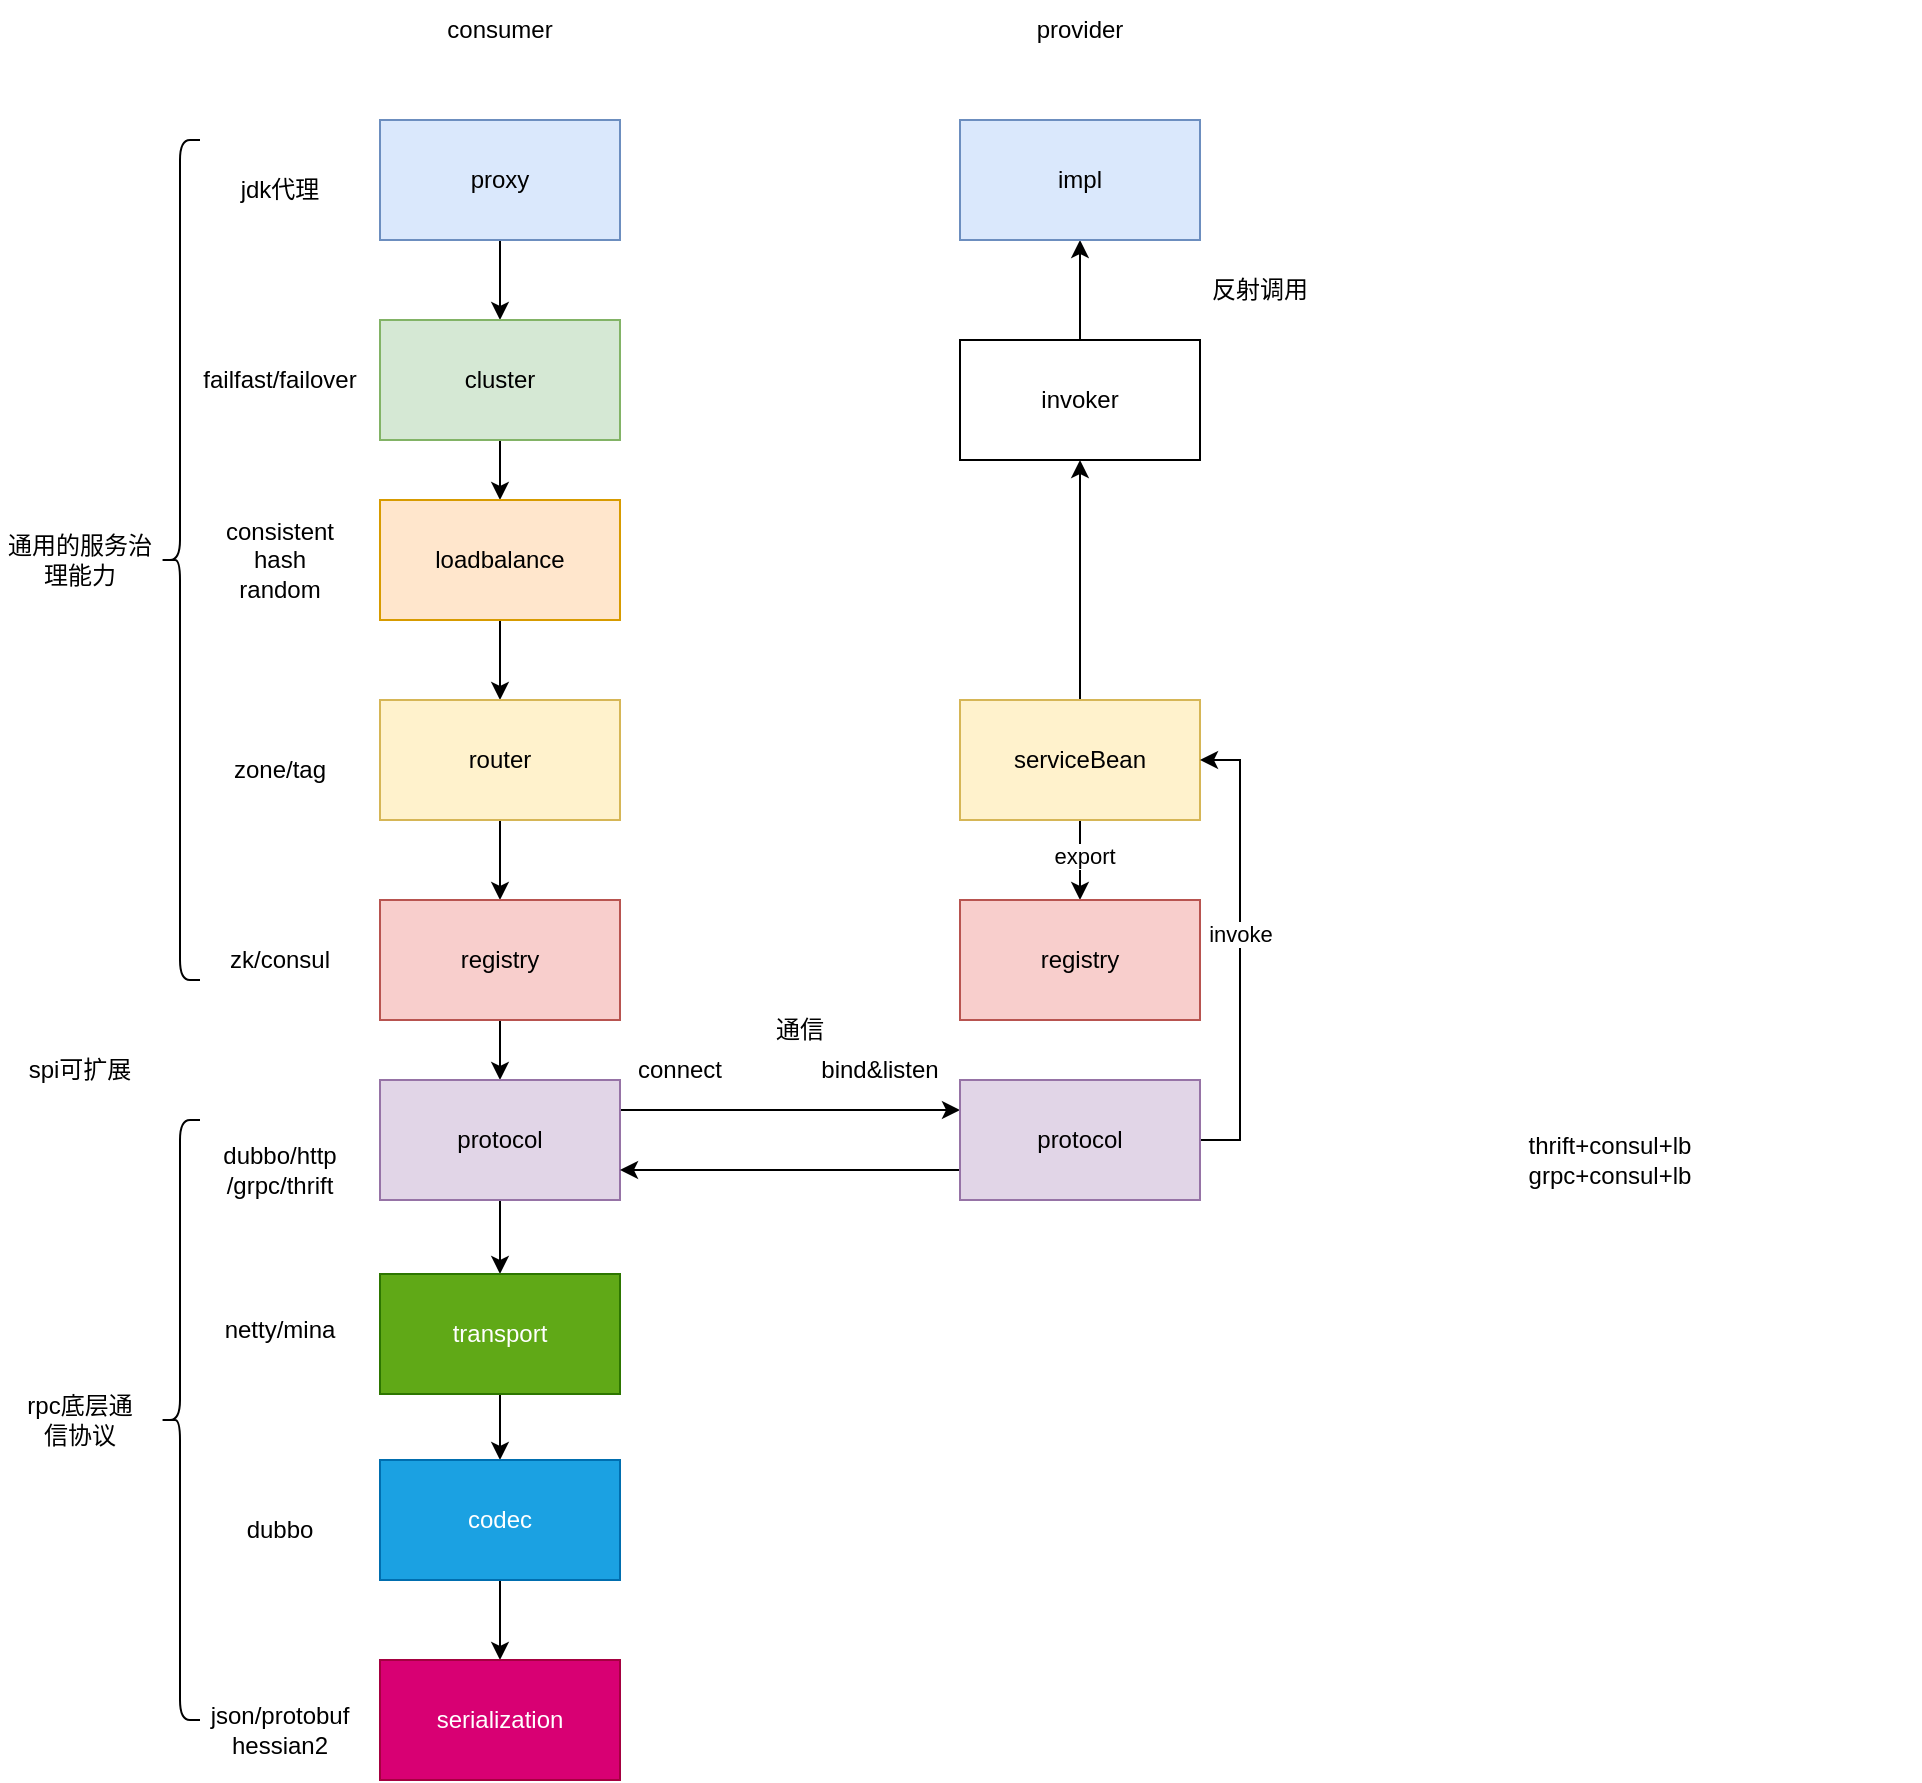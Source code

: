 <mxfile version="15.9.4" type="github">
  <diagram id="TOsBkc5VAkfpkp07XHcW" name="第 1 页">
    <mxGraphModel dx="1220" dy="757" grid="1" gridSize="10" guides="1" tooltips="1" connect="1" arrows="1" fold="1" page="1" pageScale="1" pageWidth="1169" pageHeight="1654" math="0" shadow="0">
      <root>
        <mxCell id="0" />
        <mxCell id="1" parent="0" />
        <mxCell id="AijJYhr8-TxMSNbwuzkQ-3" value="" style="edgeStyle=orthogonalEdgeStyle;rounded=0;orthogonalLoop=1;jettySize=auto;html=1;" edge="1" parent="1" source="AijJYhr8-TxMSNbwuzkQ-1" target="AijJYhr8-TxMSNbwuzkQ-2">
          <mxGeometry relative="1" as="geometry" />
        </mxCell>
        <mxCell id="AijJYhr8-TxMSNbwuzkQ-1" value="proxy" style="rounded=0;whiteSpace=wrap;html=1;fillColor=#dae8fc;strokeColor=#6c8ebf;" vertex="1" parent="1">
          <mxGeometry x="220" y="220" width="120" height="60" as="geometry" />
        </mxCell>
        <mxCell id="AijJYhr8-TxMSNbwuzkQ-5" value="" style="edgeStyle=orthogonalEdgeStyle;rounded=0;orthogonalLoop=1;jettySize=auto;html=1;" edge="1" parent="1" source="AijJYhr8-TxMSNbwuzkQ-2" target="AijJYhr8-TxMSNbwuzkQ-4">
          <mxGeometry relative="1" as="geometry" />
        </mxCell>
        <mxCell id="AijJYhr8-TxMSNbwuzkQ-2" value="cluster" style="rounded=0;whiteSpace=wrap;html=1;fillColor=#d5e8d4;strokeColor=#82b366;" vertex="1" parent="1">
          <mxGeometry x="220" y="320" width="120" height="60" as="geometry" />
        </mxCell>
        <mxCell id="AijJYhr8-TxMSNbwuzkQ-7" value="" style="edgeStyle=orthogonalEdgeStyle;rounded=0;orthogonalLoop=1;jettySize=auto;html=1;" edge="1" parent="1" source="AijJYhr8-TxMSNbwuzkQ-4" target="AijJYhr8-TxMSNbwuzkQ-6">
          <mxGeometry relative="1" as="geometry" />
        </mxCell>
        <mxCell id="AijJYhr8-TxMSNbwuzkQ-4" value="loadbalance" style="rounded=0;whiteSpace=wrap;html=1;fillColor=#ffe6cc;strokeColor=#d79b00;" vertex="1" parent="1">
          <mxGeometry x="220" y="410" width="120" height="60" as="geometry" />
        </mxCell>
        <mxCell id="AijJYhr8-TxMSNbwuzkQ-9" value="" style="edgeStyle=orthogonalEdgeStyle;rounded=0;orthogonalLoop=1;jettySize=auto;html=1;" edge="1" parent="1" source="AijJYhr8-TxMSNbwuzkQ-6" target="AijJYhr8-TxMSNbwuzkQ-8">
          <mxGeometry relative="1" as="geometry" />
        </mxCell>
        <mxCell id="AijJYhr8-TxMSNbwuzkQ-6" value="router" style="rounded=0;whiteSpace=wrap;html=1;fillColor=#fff2cc;strokeColor=#d6b656;" vertex="1" parent="1">
          <mxGeometry x="220" y="510" width="120" height="60" as="geometry" />
        </mxCell>
        <mxCell id="AijJYhr8-TxMSNbwuzkQ-11" value="" style="edgeStyle=orthogonalEdgeStyle;rounded=0;orthogonalLoop=1;jettySize=auto;html=1;" edge="1" parent="1" source="AijJYhr8-TxMSNbwuzkQ-8" target="AijJYhr8-TxMSNbwuzkQ-10">
          <mxGeometry relative="1" as="geometry" />
        </mxCell>
        <mxCell id="AijJYhr8-TxMSNbwuzkQ-8" value="registry" style="rounded=0;whiteSpace=wrap;html=1;fillColor=#f8cecc;strokeColor=#b85450;" vertex="1" parent="1">
          <mxGeometry x="220" y="610" width="120" height="60" as="geometry" />
        </mxCell>
        <mxCell id="AijJYhr8-TxMSNbwuzkQ-13" value="" style="edgeStyle=orthogonalEdgeStyle;rounded=0;orthogonalLoop=1;jettySize=auto;html=1;" edge="1" parent="1" source="AijJYhr8-TxMSNbwuzkQ-10" target="AijJYhr8-TxMSNbwuzkQ-12">
          <mxGeometry relative="1" as="geometry" />
        </mxCell>
        <mxCell id="AijJYhr8-TxMSNbwuzkQ-39" style="edgeStyle=orthogonalEdgeStyle;rounded=0;orthogonalLoop=1;jettySize=auto;html=1;entryX=0;entryY=0.25;entryDx=0;entryDy=0;" edge="1" parent="1" source="AijJYhr8-TxMSNbwuzkQ-10" target="AijJYhr8-TxMSNbwuzkQ-38">
          <mxGeometry relative="1" as="geometry">
            <Array as="points">
              <mxPoint x="380" y="715" />
              <mxPoint x="380" y="715" />
            </Array>
          </mxGeometry>
        </mxCell>
        <mxCell id="AijJYhr8-TxMSNbwuzkQ-10" value="protocol" style="rounded=0;whiteSpace=wrap;html=1;fillColor=#e1d5e7;strokeColor=#9673a6;" vertex="1" parent="1">
          <mxGeometry x="220" y="700" width="120" height="60" as="geometry" />
        </mxCell>
        <mxCell id="AijJYhr8-TxMSNbwuzkQ-15" value="" style="edgeStyle=orthogonalEdgeStyle;rounded=0;orthogonalLoop=1;jettySize=auto;html=1;" edge="1" parent="1" source="AijJYhr8-TxMSNbwuzkQ-12" target="AijJYhr8-TxMSNbwuzkQ-14">
          <mxGeometry relative="1" as="geometry" />
        </mxCell>
        <mxCell id="AijJYhr8-TxMSNbwuzkQ-12" value="transport" style="rounded=0;whiteSpace=wrap;html=1;fillColor=#60a917;fontColor=#ffffff;strokeColor=#2D7600;" vertex="1" parent="1">
          <mxGeometry x="220" y="797" width="120" height="60" as="geometry" />
        </mxCell>
        <mxCell id="AijJYhr8-TxMSNbwuzkQ-17" value="" style="edgeStyle=orthogonalEdgeStyle;rounded=0;orthogonalLoop=1;jettySize=auto;html=1;" edge="1" parent="1" source="AijJYhr8-TxMSNbwuzkQ-14" target="AijJYhr8-TxMSNbwuzkQ-16">
          <mxGeometry relative="1" as="geometry" />
        </mxCell>
        <mxCell id="AijJYhr8-TxMSNbwuzkQ-14" value="codec" style="rounded=0;whiteSpace=wrap;html=1;fillColor=#1ba1e2;fontColor=#ffffff;strokeColor=#006EAF;" vertex="1" parent="1">
          <mxGeometry x="220" y="890" width="120" height="60" as="geometry" />
        </mxCell>
        <mxCell id="AijJYhr8-TxMSNbwuzkQ-16" value="serialization" style="rounded=0;whiteSpace=wrap;html=1;fillColor=#d80073;fontColor=#ffffff;strokeColor=#A50040;" vertex="1" parent="1">
          <mxGeometry x="220" y="990" width="120" height="60" as="geometry" />
        </mxCell>
        <mxCell id="AijJYhr8-TxMSNbwuzkQ-18" value="" style="shape=curlyBracket;whiteSpace=wrap;html=1;rounded=1;" vertex="1" parent="1">
          <mxGeometry x="110" y="230" width="20" height="420" as="geometry" />
        </mxCell>
        <mxCell id="AijJYhr8-TxMSNbwuzkQ-19" value="通用的服务治理能力" style="text;html=1;strokeColor=none;fillColor=none;align=center;verticalAlign=middle;whiteSpace=wrap;rounded=0;" vertex="1" parent="1">
          <mxGeometry x="30" y="425" width="80" height="30" as="geometry" />
        </mxCell>
        <mxCell id="AijJYhr8-TxMSNbwuzkQ-20" value="" style="shape=curlyBracket;whiteSpace=wrap;html=1;rounded=1;" vertex="1" parent="1">
          <mxGeometry x="110" y="720" width="20" height="300" as="geometry" />
        </mxCell>
        <mxCell id="AijJYhr8-TxMSNbwuzkQ-21" value="rpc底层通信协议" style="text;html=1;strokeColor=none;fillColor=none;align=center;verticalAlign=middle;whiteSpace=wrap;rounded=0;" vertex="1" parent="1">
          <mxGeometry x="40" y="855" width="60" height="30" as="geometry" />
        </mxCell>
        <mxCell id="AijJYhr8-TxMSNbwuzkQ-22" value="failfast/failover" style="text;html=1;strokeColor=none;fillColor=none;align=center;verticalAlign=middle;whiteSpace=wrap;rounded=0;" vertex="1" parent="1">
          <mxGeometry x="140" y="335" width="60" height="30" as="geometry" />
        </mxCell>
        <mxCell id="AijJYhr8-TxMSNbwuzkQ-23" value="consistent hash&lt;br&gt;random" style="text;html=1;strokeColor=none;fillColor=none;align=center;verticalAlign=middle;whiteSpace=wrap;rounded=0;" vertex="1" parent="1">
          <mxGeometry x="140" y="425" width="60" height="30" as="geometry" />
        </mxCell>
        <mxCell id="AijJYhr8-TxMSNbwuzkQ-24" value="zone/tag" style="text;html=1;strokeColor=none;fillColor=none;align=center;verticalAlign=middle;whiteSpace=wrap;rounded=0;" vertex="1" parent="1">
          <mxGeometry x="140" y="530" width="60" height="30" as="geometry" />
        </mxCell>
        <mxCell id="AijJYhr8-TxMSNbwuzkQ-25" value="zk/consul" style="text;html=1;strokeColor=none;fillColor=none;align=center;verticalAlign=middle;whiteSpace=wrap;rounded=0;" vertex="1" parent="1">
          <mxGeometry x="140" y="625" width="60" height="30" as="geometry" />
        </mxCell>
        <mxCell id="AijJYhr8-TxMSNbwuzkQ-26" value="dubbo/http&lt;br&gt;/grpc/thrift" style="text;html=1;strokeColor=none;fillColor=none;align=center;verticalAlign=middle;whiteSpace=wrap;rounded=0;" vertex="1" parent="1">
          <mxGeometry x="140" y="730" width="60" height="30" as="geometry" />
        </mxCell>
        <mxCell id="AijJYhr8-TxMSNbwuzkQ-27" value="netty/mina" style="text;html=1;strokeColor=none;fillColor=none;align=center;verticalAlign=middle;whiteSpace=wrap;rounded=0;" vertex="1" parent="1">
          <mxGeometry x="140" y="810" width="60" height="30" as="geometry" />
        </mxCell>
        <mxCell id="AijJYhr8-TxMSNbwuzkQ-28" value="dubbo" style="text;html=1;strokeColor=none;fillColor=none;align=center;verticalAlign=middle;whiteSpace=wrap;rounded=0;" vertex="1" parent="1">
          <mxGeometry x="140" y="910" width="60" height="30" as="geometry" />
        </mxCell>
        <mxCell id="AijJYhr8-TxMSNbwuzkQ-29" value="json/protobuf&lt;br&gt;hessian2" style="text;html=1;strokeColor=none;fillColor=none;align=center;verticalAlign=middle;whiteSpace=wrap;rounded=0;" vertex="1" parent="1">
          <mxGeometry x="140" y="1010" width="60" height="30" as="geometry" />
        </mxCell>
        <mxCell id="AijJYhr8-TxMSNbwuzkQ-30" value="consumer" style="text;html=1;strokeColor=none;fillColor=none;align=center;verticalAlign=middle;whiteSpace=wrap;rounded=0;" vertex="1" parent="1">
          <mxGeometry x="250" y="160" width="60" height="30" as="geometry" />
        </mxCell>
        <mxCell id="AijJYhr8-TxMSNbwuzkQ-31" value="jdk代理" style="text;html=1;strokeColor=none;fillColor=none;align=center;verticalAlign=middle;whiteSpace=wrap;rounded=0;" vertex="1" parent="1">
          <mxGeometry x="140" y="240" width="60" height="30" as="geometry" />
        </mxCell>
        <mxCell id="AijJYhr8-TxMSNbwuzkQ-32" value="spi可扩展" style="text;html=1;strokeColor=none;fillColor=none;align=center;verticalAlign=middle;whiteSpace=wrap;rounded=0;" vertex="1" parent="1">
          <mxGeometry x="40" y="680" width="60" height="30" as="geometry" />
        </mxCell>
        <mxCell id="AijJYhr8-TxMSNbwuzkQ-36" style="edgeStyle=orthogonalEdgeStyle;rounded=0;orthogonalLoop=1;jettySize=auto;html=1;" edge="1" parent="1" source="AijJYhr8-TxMSNbwuzkQ-33" target="AijJYhr8-TxMSNbwuzkQ-35">
          <mxGeometry relative="1" as="geometry" />
        </mxCell>
        <mxCell id="AijJYhr8-TxMSNbwuzkQ-37" value="export" style="edgeLabel;html=1;align=center;verticalAlign=middle;resizable=0;points=[];" vertex="1" connectable="0" parent="AijJYhr8-TxMSNbwuzkQ-36">
          <mxGeometry x="-0.12" y="2" relative="1" as="geometry">
            <mxPoint as="offset" />
          </mxGeometry>
        </mxCell>
        <mxCell id="AijJYhr8-TxMSNbwuzkQ-51" style="edgeStyle=orthogonalEdgeStyle;rounded=0;orthogonalLoop=1;jettySize=auto;html=1;entryX=0.5;entryY=1;entryDx=0;entryDy=0;" edge="1" parent="1" source="AijJYhr8-TxMSNbwuzkQ-33" target="AijJYhr8-TxMSNbwuzkQ-48">
          <mxGeometry relative="1" as="geometry" />
        </mxCell>
        <mxCell id="AijJYhr8-TxMSNbwuzkQ-33" value="serviceBean" style="rounded=0;whiteSpace=wrap;html=1;fillColor=#fff2cc;strokeColor=#d6b656;" vertex="1" parent="1">
          <mxGeometry x="510" y="510" width="120" height="60" as="geometry" />
        </mxCell>
        <mxCell id="AijJYhr8-TxMSNbwuzkQ-35" value="registry" style="rounded=0;whiteSpace=wrap;html=1;fillColor=#f8cecc;strokeColor=#b85450;" vertex="1" parent="1">
          <mxGeometry x="510" y="610" width="120" height="60" as="geometry" />
        </mxCell>
        <mxCell id="AijJYhr8-TxMSNbwuzkQ-40" style="edgeStyle=orthogonalEdgeStyle;rounded=0;orthogonalLoop=1;jettySize=auto;html=1;entryX=1;entryY=0.75;entryDx=0;entryDy=0;" edge="1" parent="1" source="AijJYhr8-TxMSNbwuzkQ-38" target="AijJYhr8-TxMSNbwuzkQ-10">
          <mxGeometry relative="1" as="geometry">
            <Array as="points">
              <mxPoint x="470" y="745" />
              <mxPoint x="470" y="745" />
            </Array>
          </mxGeometry>
        </mxCell>
        <mxCell id="AijJYhr8-TxMSNbwuzkQ-43" style="edgeStyle=orthogonalEdgeStyle;rounded=0;orthogonalLoop=1;jettySize=auto;html=1;entryX=1;entryY=0.5;entryDx=0;entryDy=0;" edge="1" parent="1" source="AijJYhr8-TxMSNbwuzkQ-38" target="AijJYhr8-TxMSNbwuzkQ-33">
          <mxGeometry relative="1" as="geometry">
            <Array as="points">
              <mxPoint x="650" y="730" />
              <mxPoint x="650" y="540" />
            </Array>
          </mxGeometry>
        </mxCell>
        <mxCell id="AijJYhr8-TxMSNbwuzkQ-44" value="invoke" style="edgeLabel;html=1;align=center;verticalAlign=middle;resizable=0;points=[];" vertex="1" connectable="0" parent="AijJYhr8-TxMSNbwuzkQ-43">
          <mxGeometry x="0.07" relative="1" as="geometry">
            <mxPoint as="offset" />
          </mxGeometry>
        </mxCell>
        <mxCell id="AijJYhr8-TxMSNbwuzkQ-38" value="protocol" style="rounded=0;whiteSpace=wrap;html=1;fillColor=#e1d5e7;strokeColor=#9673a6;" vertex="1" parent="1">
          <mxGeometry x="510" y="700" width="120" height="60" as="geometry" />
        </mxCell>
        <mxCell id="AijJYhr8-TxMSNbwuzkQ-41" value="thrift+consul+lb&lt;br&gt;grpc+consul+lb" style="text;html=1;strokeColor=none;fillColor=none;align=center;verticalAlign=middle;whiteSpace=wrap;rounded=0;" vertex="1" parent="1">
          <mxGeometry x="680" y="720" width="310" height="40" as="geometry" />
        </mxCell>
        <mxCell id="AijJYhr8-TxMSNbwuzkQ-42" value="通信" style="text;html=1;strokeColor=none;fillColor=none;align=center;verticalAlign=middle;whiteSpace=wrap;rounded=0;" vertex="1" parent="1">
          <mxGeometry x="400" y="660" width="60" height="30" as="geometry" />
        </mxCell>
        <mxCell id="AijJYhr8-TxMSNbwuzkQ-45" value="provider" style="text;html=1;strokeColor=none;fillColor=none;align=center;verticalAlign=middle;whiteSpace=wrap;rounded=0;" vertex="1" parent="1">
          <mxGeometry x="540" y="160" width="60" height="30" as="geometry" />
        </mxCell>
        <mxCell id="AijJYhr8-TxMSNbwuzkQ-46" value="bind&amp;amp;listen" style="text;html=1;strokeColor=none;fillColor=none;align=center;verticalAlign=middle;whiteSpace=wrap;rounded=0;" vertex="1" parent="1">
          <mxGeometry x="440" y="680" width="60" height="30" as="geometry" />
        </mxCell>
        <mxCell id="AijJYhr8-TxMSNbwuzkQ-47" value="connect" style="text;html=1;strokeColor=none;fillColor=none;align=center;verticalAlign=middle;whiteSpace=wrap;rounded=0;" vertex="1" parent="1">
          <mxGeometry x="340" y="680" width="60" height="30" as="geometry" />
        </mxCell>
        <mxCell id="AijJYhr8-TxMSNbwuzkQ-52" style="edgeStyle=orthogonalEdgeStyle;rounded=0;orthogonalLoop=1;jettySize=auto;html=1;exitX=0.5;exitY=0;exitDx=0;exitDy=0;entryX=0.5;entryY=1;entryDx=0;entryDy=0;" edge="1" parent="1" source="AijJYhr8-TxMSNbwuzkQ-48" target="AijJYhr8-TxMSNbwuzkQ-49">
          <mxGeometry relative="1" as="geometry" />
        </mxCell>
        <mxCell id="AijJYhr8-TxMSNbwuzkQ-48" value="invoker" style="rounded=0;whiteSpace=wrap;html=1;" vertex="1" parent="1">
          <mxGeometry x="510" y="330" width="120" height="60" as="geometry" />
        </mxCell>
        <mxCell id="AijJYhr8-TxMSNbwuzkQ-49" value="impl" style="rounded=0;whiteSpace=wrap;html=1;fillColor=#dae8fc;strokeColor=#6c8ebf;" vertex="1" parent="1">
          <mxGeometry x="510" y="220" width="120" height="60" as="geometry" />
        </mxCell>
        <mxCell id="AijJYhr8-TxMSNbwuzkQ-53" value="反射调用" style="text;html=1;strokeColor=none;fillColor=none;align=center;verticalAlign=middle;whiteSpace=wrap;rounded=0;" vertex="1" parent="1">
          <mxGeometry x="630" y="290" width="60" height="30" as="geometry" />
        </mxCell>
      </root>
    </mxGraphModel>
  </diagram>
</mxfile>
